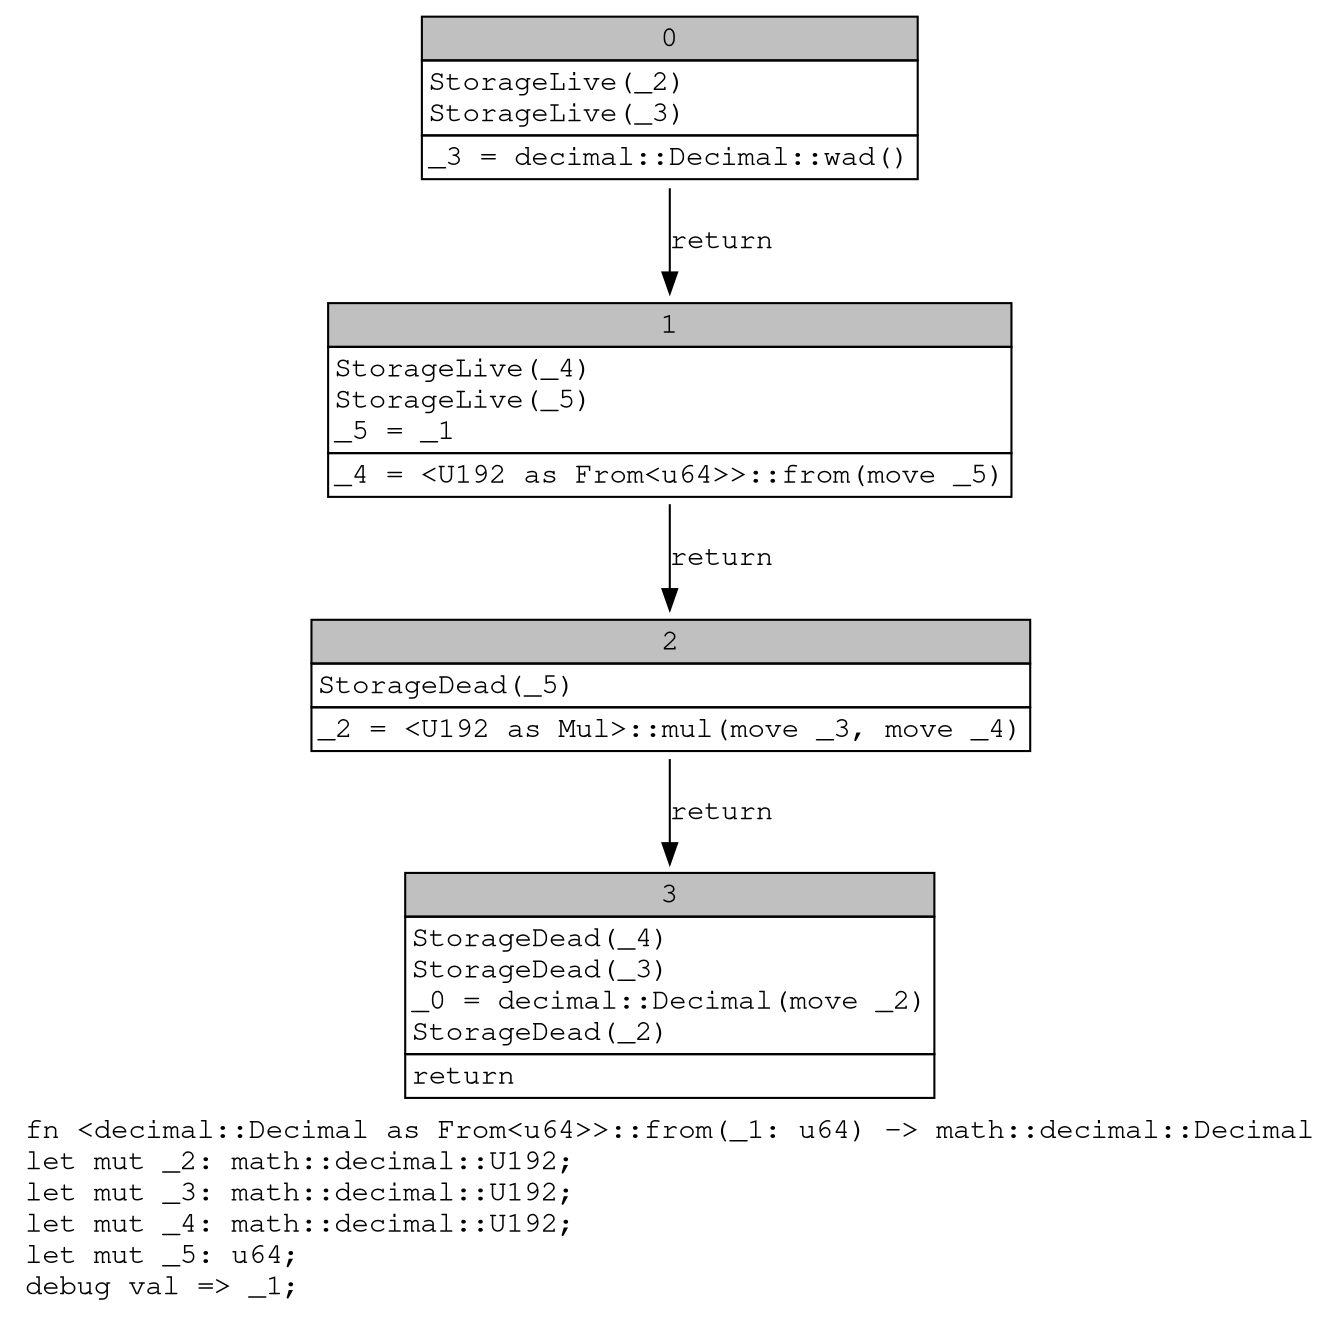 digraph Mir_0_144 {
    graph [fontname="Courier, monospace"];
    node [fontname="Courier, monospace"];
    edge [fontname="Courier, monospace"];
    label=<fn &lt;decimal::Decimal as From&lt;u64&gt;&gt;::from(_1: u64) -&gt; math::decimal::Decimal<br align="left"/>let mut _2: math::decimal::U192;<br align="left"/>let mut _3: math::decimal::U192;<br align="left"/>let mut _4: math::decimal::U192;<br align="left"/>let mut _5: u64;<br align="left"/>debug val =&gt; _1;<br align="left"/>>;
    bb0__0_144 [shape="none", label=<<table border="0" cellborder="1" cellspacing="0"><tr><td bgcolor="gray" align="center" colspan="1">0</td></tr><tr><td align="left" balign="left">StorageLive(_2)<br/>StorageLive(_3)<br/></td></tr><tr><td align="left">_3 = decimal::Decimal::wad()</td></tr></table>>];
    bb1__0_144 [shape="none", label=<<table border="0" cellborder="1" cellspacing="0"><tr><td bgcolor="gray" align="center" colspan="1">1</td></tr><tr><td align="left" balign="left">StorageLive(_4)<br/>StorageLive(_5)<br/>_5 = _1<br/></td></tr><tr><td align="left">_4 = &lt;U192 as From&lt;u64&gt;&gt;::from(move _5)</td></tr></table>>];
    bb2__0_144 [shape="none", label=<<table border="0" cellborder="1" cellspacing="0"><tr><td bgcolor="gray" align="center" colspan="1">2</td></tr><tr><td align="left" balign="left">StorageDead(_5)<br/></td></tr><tr><td align="left">_2 = &lt;U192 as Mul&gt;::mul(move _3, move _4)</td></tr></table>>];
    bb3__0_144 [shape="none", label=<<table border="0" cellborder="1" cellspacing="0"><tr><td bgcolor="gray" align="center" colspan="1">3</td></tr><tr><td align="left" balign="left">StorageDead(_4)<br/>StorageDead(_3)<br/>_0 = decimal::Decimal(move _2)<br/>StorageDead(_2)<br/></td></tr><tr><td align="left">return</td></tr></table>>];
    bb0__0_144 -> bb1__0_144 [label="return"];
    bb1__0_144 -> bb2__0_144 [label="return"];
    bb2__0_144 -> bb3__0_144 [label="return"];
}
